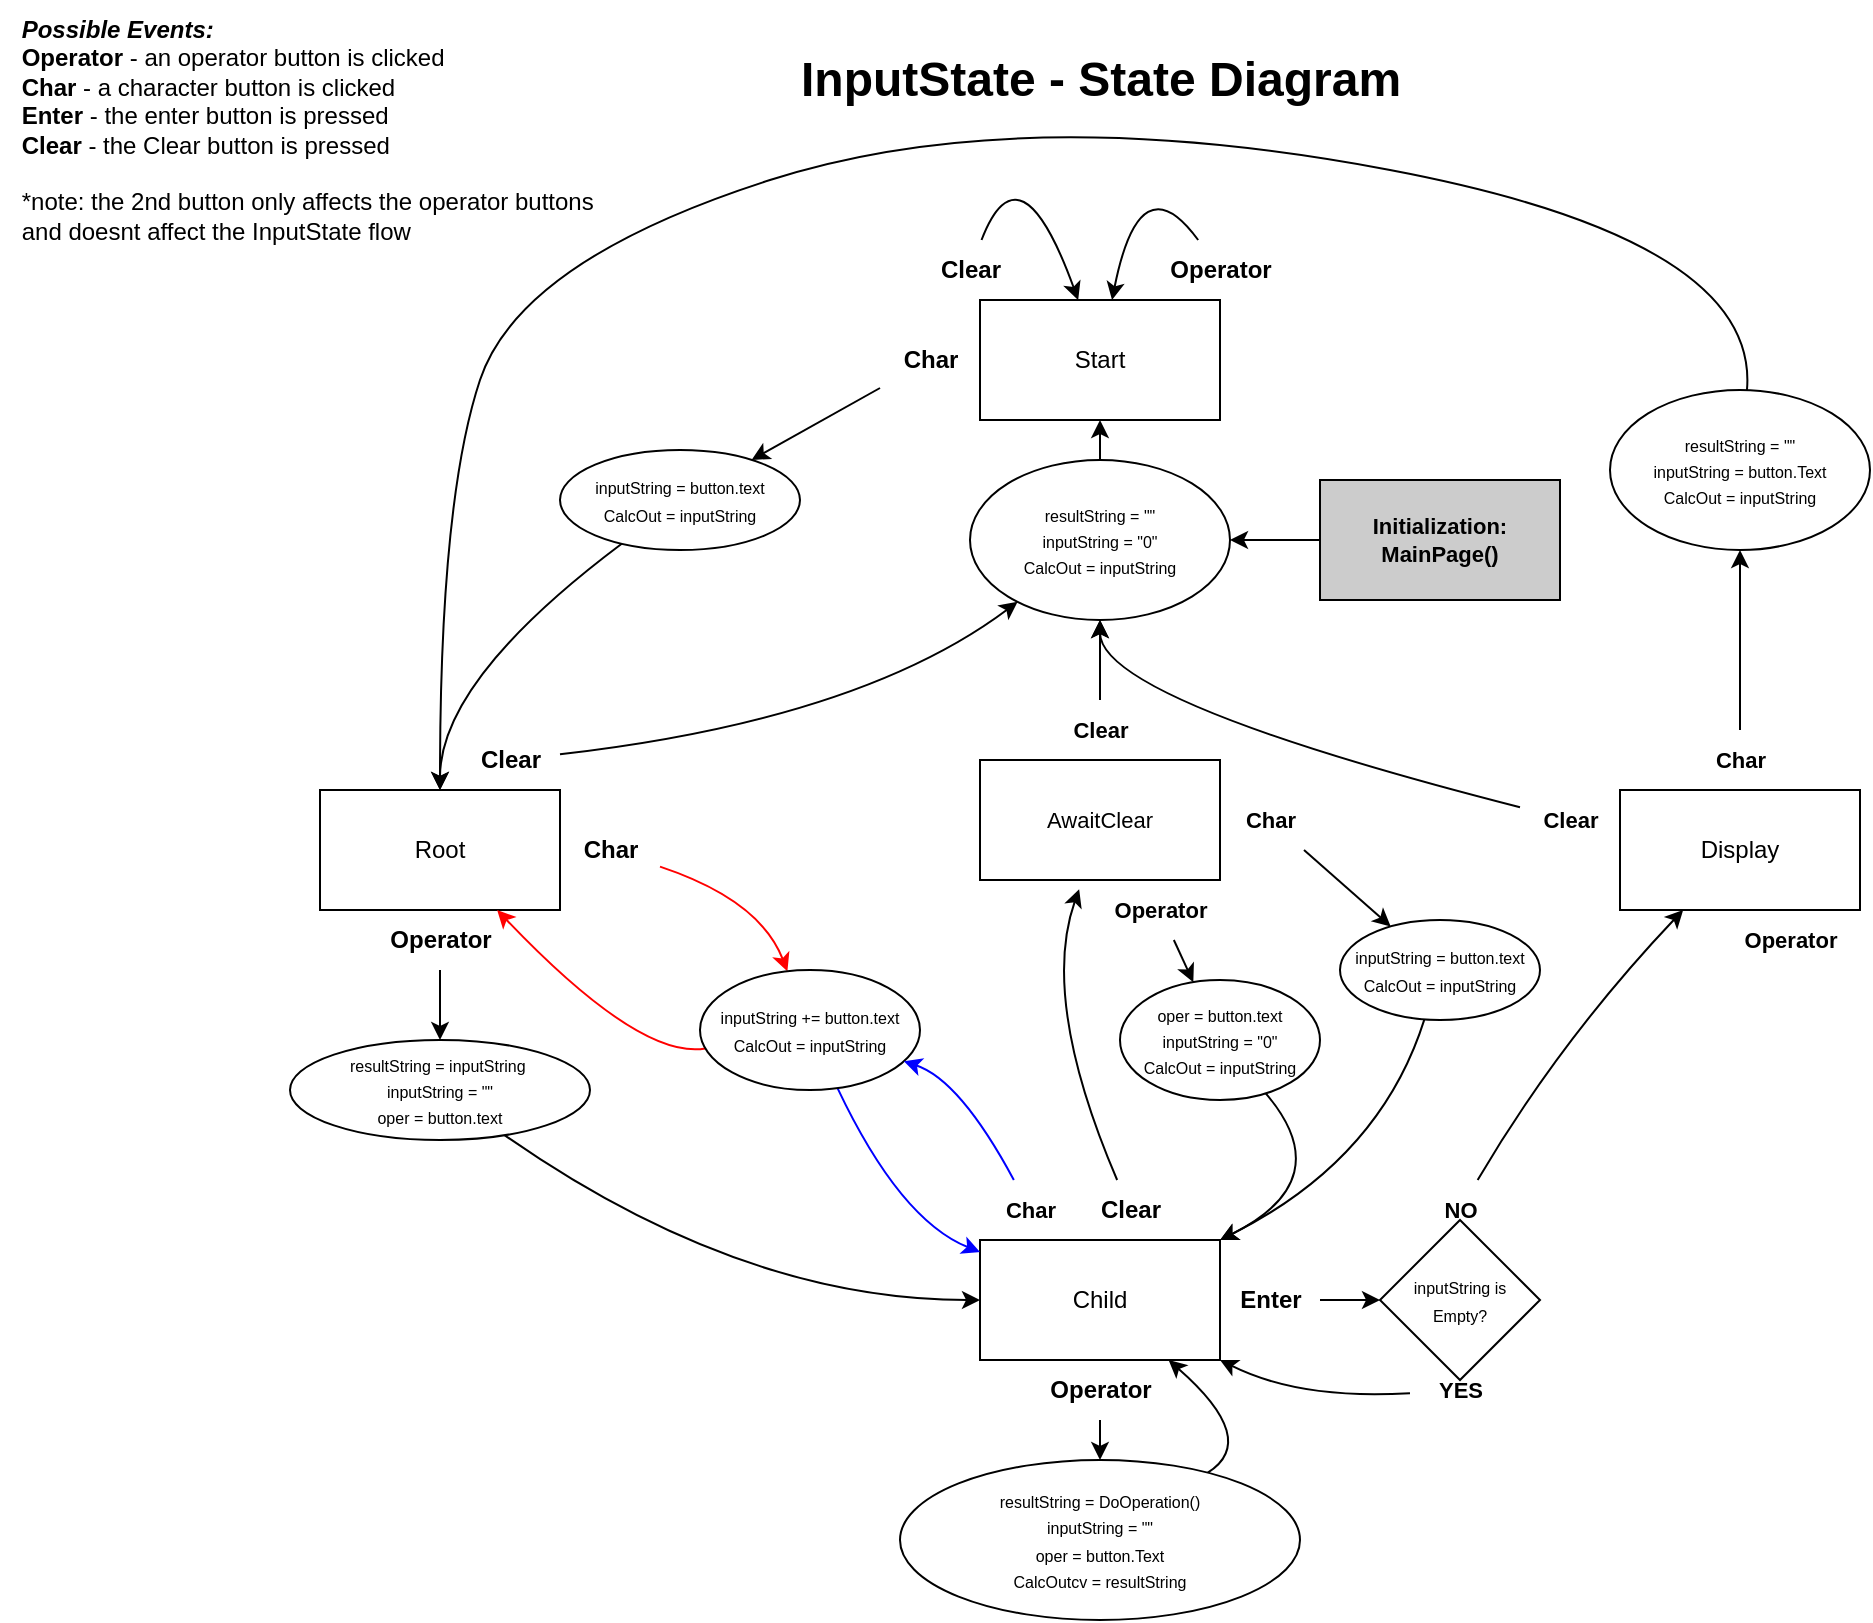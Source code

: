 <mxfile version="21.6.5" type="device">
  <diagram name="Page-1" id="6VE5nw5R70v68YGsZUbK">
    <mxGraphModel dx="989" dy="577" grid="1" gridSize="10" guides="1" tooltips="1" connect="1" arrows="1" fold="1" page="1" pageScale="1" pageWidth="1100" pageHeight="850" math="0" shadow="0">
      <root>
        <mxCell id="0" />
        <mxCell id="1" parent="0" />
        <mxCell id="2A6YWmVWUMF_fDWBWoBg-1" value="Start" style="whiteSpace=wrap;html=1;" vertex="1" parent="1">
          <mxGeometry x="490" y="150" width="120" height="60" as="geometry" />
        </mxCell>
        <mxCell id="2A6YWmVWUMF_fDWBWoBg-2" value="Root" style="whiteSpace=wrap;html=1;" vertex="1" parent="1">
          <mxGeometry x="160" y="395" width="120" height="60" as="geometry" />
        </mxCell>
        <mxCell id="2A6YWmVWUMF_fDWBWoBg-3" value="Child" style="whiteSpace=wrap;html=1;" vertex="1" parent="1">
          <mxGeometry x="490" y="620" width="120" height="60" as="geometry" />
        </mxCell>
        <mxCell id="2A6YWmVWUMF_fDWBWoBg-4" value="Display" style="whiteSpace=wrap;html=1;" vertex="1" parent="1">
          <mxGeometry x="810" y="395" width="120" height="60" as="geometry" />
        </mxCell>
        <mxCell id="2A6YWmVWUMF_fDWBWoBg-6" value="&lt;b&gt;&lt;font style=&quot;font-size: 24px;&quot;&gt;InputState - State Diagram&lt;/font&gt;&lt;/b&gt;" style="text;html=1;align=center;verticalAlign=middle;resizable=0;points=[];autosize=1;strokeColor=none;fillColor=none;" vertex="1" parent="1">
          <mxGeometry x="390" y="20" width="320" height="40" as="geometry" />
        </mxCell>
        <mxCell id="2A6YWmVWUMF_fDWBWoBg-29" style="edgeStyle=none;shape=connector;curved=1;rounded=0;orthogonalLoop=1;jettySize=auto;html=1;labelBackgroundColor=default;strokeColor=default;fontFamily=Helvetica;fontSize=11;fontColor=default;endArrow=classic;" edge="1" parent="1" source="2A6YWmVWUMF_fDWBWoBg-7" target="2A6YWmVWUMF_fDWBWoBg-1">
          <mxGeometry relative="1" as="geometry">
            <Array as="points">
              <mxPoint x="570" y="80" />
            </Array>
          </mxGeometry>
        </mxCell>
        <mxCell id="2A6YWmVWUMF_fDWBWoBg-7" value="&lt;b&gt;Operator&lt;/b&gt;" style="text;html=1;align=center;verticalAlign=middle;resizable=0;points=[];autosize=1;strokeColor=none;fillColor=none;" vertex="1" parent="1">
          <mxGeometry x="575" y="120" width="70" height="30" as="geometry" />
        </mxCell>
        <mxCell id="2A6YWmVWUMF_fDWBWoBg-83" style="edgeStyle=none;shape=connector;curved=1;rounded=0;orthogonalLoop=1;jettySize=auto;html=1;labelBackgroundColor=default;strokeColor=default;fontFamily=Helvetica;fontSize=11;fontColor=default;endArrow=classic;" edge="1" parent="1" source="2A6YWmVWUMF_fDWBWoBg-8" target="2A6YWmVWUMF_fDWBWoBg-44">
          <mxGeometry relative="1" as="geometry" />
        </mxCell>
        <mxCell id="2A6YWmVWUMF_fDWBWoBg-8" value="&lt;b&gt;Char&lt;/b&gt;" style="text;html=1;align=center;verticalAlign=middle;resizable=0;points=[];autosize=1;strokeColor=none;fillColor=none;" vertex="1" parent="1">
          <mxGeometry x="440" y="165" width="50" height="30" as="geometry" />
        </mxCell>
        <mxCell id="2A6YWmVWUMF_fDWBWoBg-28" style="edgeStyle=none;shape=connector;curved=1;rounded=0;orthogonalLoop=1;jettySize=auto;html=1;labelBackgroundColor=default;strokeColor=default;fontFamily=Helvetica;fontSize=11;fontColor=default;endArrow=classic;" edge="1" parent="1" source="2A6YWmVWUMF_fDWBWoBg-9" target="2A6YWmVWUMF_fDWBWoBg-1">
          <mxGeometry relative="1" as="geometry">
            <Array as="points">
              <mxPoint x="510" y="70" />
            </Array>
          </mxGeometry>
        </mxCell>
        <mxCell id="2A6YWmVWUMF_fDWBWoBg-9" value="&lt;b&gt;Clear&lt;/b&gt;" style="text;html=1;align=center;verticalAlign=middle;resizable=0;points=[];autosize=1;strokeColor=none;fillColor=none;" vertex="1" parent="1">
          <mxGeometry x="460" y="120" width="50" height="30" as="geometry" />
        </mxCell>
        <mxCell id="2A6YWmVWUMF_fDWBWoBg-10" value="&lt;div style=&quot;text-align: left;&quot;&gt;&lt;b style=&quot;background-color: initial;&quot;&gt;&lt;i&gt;Possible Events:&lt;/i&gt;&lt;/b&gt;&lt;/div&gt;&lt;div style=&quot;text-align: left;&quot;&gt;&lt;span style=&quot;background-color: initial;&quot;&gt;&lt;b&gt;Operator &lt;/b&gt;- an operator button is clicked&lt;/span&gt;&lt;/div&gt;&lt;div style=&quot;text-align: left;&quot;&gt;&lt;span style=&quot;background-color: initial;&quot;&gt;&lt;b&gt;Char&lt;/b&gt; - a character button is clicked&lt;/span&gt;&lt;/div&gt;&lt;div style=&quot;text-align: left;&quot;&gt;&lt;span style=&quot;background-color: initial;&quot;&gt;&lt;b&gt;Enter&lt;/b&gt; - the enter button is pressed&lt;/span&gt;&lt;/div&gt;&lt;div style=&quot;text-align: left;&quot;&gt;&lt;span style=&quot;background-color: initial;&quot;&gt;&lt;b&gt;Clear &lt;/b&gt;- the Clear button is pressed&lt;/span&gt;&lt;/div&gt;&lt;div style=&quot;text-align: left;&quot;&gt;&lt;br&gt;&lt;/div&gt;&lt;div style=&quot;text-align: left;&quot;&gt;&lt;span style=&quot;background-color: initial;&quot;&gt;*note: the 2nd button only affects the operator buttons&amp;nbsp;&lt;/span&gt;&lt;/div&gt;&lt;div style=&quot;text-align: left;&quot;&gt;&lt;span style=&quot;background-color: initial;&quot;&gt;and doesnt affect the InputState flow&lt;/span&gt;&lt;/div&gt;" style="text;html=1;align=center;verticalAlign=middle;resizable=0;points=[];autosize=1;strokeColor=none;fillColor=none;" vertex="1" parent="1">
          <mxGeometry width="310" height="130" as="geometry" />
        </mxCell>
        <mxCell id="2A6YWmVWUMF_fDWBWoBg-59" style="edgeStyle=none;shape=connector;curved=1;rounded=0;orthogonalLoop=1;jettySize=auto;html=1;entryX=0.5;entryY=0;entryDx=0;entryDy=0;labelBackgroundColor=default;strokeColor=default;fontFamily=Helvetica;fontSize=11;fontColor=default;endArrow=classic;" edge="1" parent="1" source="2A6YWmVWUMF_fDWBWoBg-12" target="2A6YWmVWUMF_fDWBWoBg-58">
          <mxGeometry relative="1" as="geometry" />
        </mxCell>
        <mxCell id="2A6YWmVWUMF_fDWBWoBg-12" value="&lt;b&gt;Operator&lt;/b&gt;" style="text;html=1;align=center;verticalAlign=middle;resizable=0;points=[];autosize=1;strokeColor=none;fillColor=none;" vertex="1" parent="1">
          <mxGeometry x="185" y="455" width="70" height="30" as="geometry" />
        </mxCell>
        <mxCell id="2A6YWmVWUMF_fDWBWoBg-53" style="edgeStyle=none;shape=connector;curved=1;rounded=0;orthogonalLoop=1;jettySize=auto;html=1;labelBackgroundColor=default;strokeColor=default;fontFamily=Helvetica;fontSize=11;fontColor=default;endArrow=classic;" edge="1" parent="1" source="2A6YWmVWUMF_fDWBWoBg-13" target="2A6YWmVWUMF_fDWBWoBg-47">
          <mxGeometry relative="1" as="geometry">
            <Array as="points">
              <mxPoint x="430" y="360" />
            </Array>
          </mxGeometry>
        </mxCell>
        <mxCell id="2A6YWmVWUMF_fDWBWoBg-13" value="&lt;b&gt;Clear&lt;/b&gt;" style="text;html=1;align=center;verticalAlign=middle;resizable=0;points=[];autosize=1;strokeColor=none;fillColor=none;" vertex="1" parent="1">
          <mxGeometry x="230" y="365" width="50" height="30" as="geometry" />
        </mxCell>
        <mxCell id="2A6YWmVWUMF_fDWBWoBg-80" style="edgeStyle=none;shape=connector;curved=1;rounded=0;orthogonalLoop=1;jettySize=auto;html=1;labelBackgroundColor=default;strokeColor=#FF0000;fontFamily=Helvetica;fontSize=11;fontColor=default;endArrow=classic;" edge="1" parent="1" source="2A6YWmVWUMF_fDWBWoBg-14" target="2A6YWmVWUMF_fDWBWoBg-63">
          <mxGeometry relative="1" as="geometry">
            <Array as="points">
              <mxPoint x="380" y="450" />
            </Array>
          </mxGeometry>
        </mxCell>
        <mxCell id="2A6YWmVWUMF_fDWBWoBg-14" value="&lt;b&gt;Char&lt;/b&gt;" style="text;html=1;align=center;verticalAlign=middle;resizable=0;points=[];autosize=1;strokeColor=none;fillColor=none;" vertex="1" parent="1">
          <mxGeometry x="280" y="410" width="50" height="30" as="geometry" />
        </mxCell>
        <mxCell id="2A6YWmVWUMF_fDWBWoBg-65" style="edgeStyle=none;shape=connector;curved=1;rounded=0;orthogonalLoop=1;jettySize=auto;html=1;labelBackgroundColor=default;strokeColor=default;fontFamily=Helvetica;fontSize=11;fontColor=default;endArrow=classic;" edge="1" parent="1" source="2A6YWmVWUMF_fDWBWoBg-15" target="2A6YWmVWUMF_fDWBWoBg-62">
          <mxGeometry relative="1" as="geometry">
            <Array as="points" />
          </mxGeometry>
        </mxCell>
        <mxCell id="2A6YWmVWUMF_fDWBWoBg-15" value="&lt;b&gt;Operator&lt;/b&gt;" style="text;html=1;align=center;verticalAlign=middle;resizable=0;points=[];autosize=1;strokeColor=none;fillColor=none;" vertex="1" parent="1">
          <mxGeometry x="515" y="680" width="70" height="30" as="geometry" />
        </mxCell>
        <mxCell id="2A6YWmVWUMF_fDWBWoBg-73" style="edgeStyle=none;shape=connector;curved=1;rounded=0;orthogonalLoop=1;jettySize=auto;html=1;labelBackgroundColor=default;strokeColor=default;fontFamily=Helvetica;fontSize=11;fontColor=default;endArrow=classic;" edge="1" parent="1" source="2A6YWmVWUMF_fDWBWoBg-16">
          <mxGeometry relative="1" as="geometry">
            <mxPoint x="539.565" y="444.565" as="targetPoint" />
            <Array as="points">
              <mxPoint x="520" y="500" />
            </Array>
          </mxGeometry>
        </mxCell>
        <mxCell id="2A6YWmVWUMF_fDWBWoBg-16" value="&lt;b&gt;Clear&lt;/b&gt;" style="text;html=1;align=center;verticalAlign=middle;resizable=0;points=[];autosize=1;strokeColor=none;fillColor=none;" vertex="1" parent="1">
          <mxGeometry x="540" y="590" width="50" height="30" as="geometry" />
        </mxCell>
        <mxCell id="2A6YWmVWUMF_fDWBWoBg-98" style="edgeStyle=none;shape=connector;curved=1;rounded=0;orthogonalLoop=1;jettySize=auto;html=1;labelBackgroundColor=default;strokeColor=default;fontFamily=Helvetica;fontSize=11;fontColor=default;endArrow=classic;" edge="1" parent="1" source="2A6YWmVWUMF_fDWBWoBg-37" target="2A6YWmVWUMF_fDWBWoBg-93">
          <mxGeometry relative="1" as="geometry" />
        </mxCell>
        <mxCell id="2A6YWmVWUMF_fDWBWoBg-37" value="&lt;b&gt;Enter&lt;/b&gt;" style="text;html=1;align=center;verticalAlign=middle;resizable=0;points=[];autosize=1;strokeColor=none;fillColor=none;" vertex="1" parent="1">
          <mxGeometry x="610" y="635" width="50" height="30" as="geometry" />
        </mxCell>
        <mxCell id="2A6YWmVWUMF_fDWBWoBg-84" style="edgeStyle=none;shape=connector;curved=1;rounded=0;orthogonalLoop=1;jettySize=auto;html=1;labelBackgroundColor=default;strokeColor=default;fontFamily=Helvetica;fontSize=11;fontColor=default;endArrow=classic;" edge="1" parent="1" source="2A6YWmVWUMF_fDWBWoBg-44" target="2A6YWmVWUMF_fDWBWoBg-2">
          <mxGeometry relative="1" as="geometry">
            <Array as="points">
              <mxPoint x="220" y="340" />
            </Array>
          </mxGeometry>
        </mxCell>
        <mxCell id="2A6YWmVWUMF_fDWBWoBg-44" value="&lt;span style=&quot;font-size: 8px;&quot;&gt;inputString = button.text&lt;br&gt;CalcOut = inputString&lt;br&gt;&lt;/span&gt;" style="ellipse;whiteSpace=wrap;html=1;fontFamily=Helvetica;fontSize=11;fontColor=default;" vertex="1" parent="1">
          <mxGeometry x="280" y="225" width="120" height="50" as="geometry" />
        </mxCell>
        <mxCell id="2A6YWmVWUMF_fDWBWoBg-54" style="edgeStyle=none;shape=connector;curved=1;rounded=0;orthogonalLoop=1;jettySize=auto;html=1;labelBackgroundColor=default;strokeColor=default;fontFamily=Helvetica;fontSize=11;fontColor=default;endArrow=classic;" edge="1" parent="1" source="2A6YWmVWUMF_fDWBWoBg-47" target="2A6YWmVWUMF_fDWBWoBg-1">
          <mxGeometry relative="1" as="geometry" />
        </mxCell>
        <mxCell id="2A6YWmVWUMF_fDWBWoBg-47" value="&lt;font style=&quot;font-size: 8px;&quot;&gt;resultString = &quot;&quot;&lt;br&gt;inputString = &quot;0&quot;&lt;br&gt;CalcOut = inputString&lt;br&gt;&lt;/font&gt;" style="ellipse;whiteSpace=wrap;html=1;fontFamily=Helvetica;fontSize=11;fontColor=default;" vertex="1" parent="1">
          <mxGeometry x="485" y="230" width="130" height="80" as="geometry" />
        </mxCell>
        <mxCell id="2A6YWmVWUMF_fDWBWoBg-105" style="edgeStyle=none;shape=connector;curved=1;rounded=0;orthogonalLoop=1;jettySize=auto;html=1;labelBackgroundColor=default;strokeColor=default;fontFamily=Helvetica;fontSize=11;fontColor=default;endArrow=classic;" edge="1" parent="1" source="2A6YWmVWUMF_fDWBWoBg-55" target="2A6YWmVWUMF_fDWBWoBg-47">
          <mxGeometry relative="1" as="geometry" />
        </mxCell>
        <mxCell id="2A6YWmVWUMF_fDWBWoBg-55" value="&lt;b style=&quot;border-color: var(--border-color);&quot;&gt;Initialization: MainPage()&lt;/b&gt;" style="whiteSpace=wrap;html=1;strokeColor=default;fontFamily=Helvetica;fontSize=11;fontColor=default;fillColor=#CCCCCC;" vertex="1" parent="1">
          <mxGeometry x="660" y="240" width="120" height="60" as="geometry" />
        </mxCell>
        <mxCell id="2A6YWmVWUMF_fDWBWoBg-60" style="edgeStyle=none;shape=connector;curved=1;rounded=0;orthogonalLoop=1;jettySize=auto;html=1;labelBackgroundColor=default;strokeColor=default;fontFamily=Helvetica;fontSize=11;fontColor=default;endArrow=classic;" edge="1" parent="1" source="2A6YWmVWUMF_fDWBWoBg-58" target="2A6YWmVWUMF_fDWBWoBg-3">
          <mxGeometry relative="1" as="geometry">
            <Array as="points">
              <mxPoint x="370" y="650" />
            </Array>
          </mxGeometry>
        </mxCell>
        <mxCell id="2A6YWmVWUMF_fDWBWoBg-58" value="&lt;font style=&quot;font-size: 8px;&quot;&gt;resultString = inputString&amp;nbsp;&lt;br&gt;inputString = &quot;&quot;&lt;br&gt;oper = button.text&lt;br&gt;&lt;/font&gt;" style="ellipse;whiteSpace=wrap;html=1;fontFamily=Helvetica;fontSize=11;fontColor=default;" vertex="1" parent="1">
          <mxGeometry x="145" y="520" width="150" height="50" as="geometry" />
        </mxCell>
        <mxCell id="2A6YWmVWUMF_fDWBWoBg-66" style="edgeStyle=none;shape=connector;curved=1;rounded=0;orthogonalLoop=1;jettySize=auto;html=1;labelBackgroundColor=default;strokeColor=default;fontFamily=Helvetica;fontSize=11;fontColor=default;endArrow=classic;" edge="1" parent="1" source="2A6YWmVWUMF_fDWBWoBg-62" target="2A6YWmVWUMF_fDWBWoBg-3">
          <mxGeometry relative="1" as="geometry">
            <Array as="points">
              <mxPoint x="630" y="720" />
            </Array>
          </mxGeometry>
        </mxCell>
        <mxCell id="2A6YWmVWUMF_fDWBWoBg-62" value="&lt;span style=&quot;font-size: 8px;&quot;&gt;resultString = DoOperation()&lt;br&gt;inputString = &quot;&quot;&lt;br&gt;oper = button.Text&lt;br&gt;CalcOutcv = resultString&lt;br&gt;&lt;/span&gt;" style="ellipse;whiteSpace=wrap;html=1;fontFamily=Helvetica;fontSize=11;fontColor=default;" vertex="1" parent="1">
          <mxGeometry x="450" y="730" width="200" height="80" as="geometry" />
        </mxCell>
        <mxCell id="2A6YWmVWUMF_fDWBWoBg-79" style="edgeStyle=none;shape=connector;curved=1;rounded=0;orthogonalLoop=1;jettySize=auto;html=1;labelBackgroundColor=default;strokeColor=#0000FF;fontFamily=Helvetica;fontSize=11;fontColor=default;endArrow=classic;" edge="1" parent="1" source="2A6YWmVWUMF_fDWBWoBg-63" target="2A6YWmVWUMF_fDWBWoBg-3">
          <mxGeometry relative="1" as="geometry">
            <Array as="points">
              <mxPoint x="450" y="610" />
            </Array>
          </mxGeometry>
        </mxCell>
        <mxCell id="2A6YWmVWUMF_fDWBWoBg-81" style="edgeStyle=none;shape=connector;curved=1;rounded=0;orthogonalLoop=1;jettySize=auto;html=1;labelBackgroundColor=default;strokeColor=#FF0000;fontFamily=Helvetica;fontSize=11;fontColor=default;endArrow=classic;" edge="1" parent="1" source="2A6YWmVWUMF_fDWBWoBg-63" target="2A6YWmVWUMF_fDWBWoBg-2">
          <mxGeometry relative="1" as="geometry">
            <Array as="points">
              <mxPoint x="320" y="530" />
            </Array>
          </mxGeometry>
        </mxCell>
        <mxCell id="2A6YWmVWUMF_fDWBWoBg-63" value="&lt;span style=&quot;font-size: 8px;&quot;&gt;inputString += button.text&lt;br&gt;CalcOut = inputString&lt;br&gt;&lt;/span&gt;" style="ellipse;whiteSpace=wrap;html=1;fontFamily=Helvetica;fontSize=11;fontColor=default;" vertex="1" parent="1">
          <mxGeometry x="350" y="485" width="110" height="60" as="geometry" />
        </mxCell>
        <mxCell id="2A6YWmVWUMF_fDWBWoBg-68" style="edgeStyle=none;shape=connector;curved=1;rounded=0;orthogonalLoop=1;jettySize=auto;html=1;labelBackgroundColor=default;strokeColor=default;fontFamily=Helvetica;fontSize=11;fontColor=default;endArrow=classic;" edge="1" parent="1" source="2A6YWmVWUMF_fDWBWoBg-67" target="2A6YWmVWUMF_fDWBWoBg-3">
          <mxGeometry relative="1" as="geometry" />
        </mxCell>
        <mxCell id="2A6YWmVWUMF_fDWBWoBg-78" style="edgeStyle=none;shape=connector;curved=1;rounded=0;orthogonalLoop=1;jettySize=auto;html=1;labelBackgroundColor=default;strokeColor=#0000FF;fontFamily=Helvetica;fontSize=11;fontColor=default;endArrow=classic;" edge="1" parent="1" source="2A6YWmVWUMF_fDWBWoBg-67" target="2A6YWmVWUMF_fDWBWoBg-63">
          <mxGeometry relative="1" as="geometry">
            <Array as="points">
              <mxPoint x="480" y="540" />
            </Array>
          </mxGeometry>
        </mxCell>
        <mxCell id="2A6YWmVWUMF_fDWBWoBg-67" value="&lt;b&gt;Char&lt;/b&gt;" style="text;html=1;align=center;verticalAlign=middle;resizable=0;points=[];autosize=1;strokeColor=none;fillColor=none;fontSize=11;fontFamily=Helvetica;fontColor=default;" vertex="1" parent="1">
          <mxGeometry x="490" y="590" width="50" height="30" as="geometry" />
        </mxCell>
        <mxCell id="2A6YWmVWUMF_fDWBWoBg-75" style="edgeStyle=none;shape=connector;curved=1;rounded=0;orthogonalLoop=1;jettySize=auto;html=1;labelBackgroundColor=default;strokeColor=default;fontFamily=Helvetica;fontSize=11;fontColor=default;endArrow=classic;" edge="1" parent="1" source="2A6YWmVWUMF_fDWBWoBg-74" target="2A6YWmVWUMF_fDWBWoBg-47">
          <mxGeometry relative="1" as="geometry" />
        </mxCell>
        <mxCell id="2A6YWmVWUMF_fDWBWoBg-74" value="&lt;b&gt;Clear&lt;br&gt;&lt;/b&gt;" style="text;html=1;align=center;verticalAlign=middle;resizable=0;points=[];autosize=1;strokeColor=none;fillColor=none;fontSize=11;fontFamily=Helvetica;fontColor=default;" vertex="1" parent="1">
          <mxGeometry x="525" y="350" width="50" height="30" as="geometry" />
        </mxCell>
        <mxCell id="2A6YWmVWUMF_fDWBWoBg-113" style="edgeStyle=none;shape=connector;curved=1;rounded=0;orthogonalLoop=1;jettySize=auto;html=1;labelBackgroundColor=default;strokeColor=default;fontFamily=Helvetica;fontSize=11;fontColor=default;endArrow=classic;" edge="1" parent="1" source="2A6YWmVWUMF_fDWBWoBg-82" target="2A6YWmVWUMF_fDWBWoBg-3">
          <mxGeometry relative="1" as="geometry">
            <Array as="points">
              <mxPoint x="670" y="590" />
            </Array>
          </mxGeometry>
        </mxCell>
        <mxCell id="2A6YWmVWUMF_fDWBWoBg-82" value="&lt;span style=&quot;font-size: 8px;&quot;&gt;oper = button.text&lt;br&gt;inputString = &quot;0&quot;&lt;br&gt;CalcOut = inputString&lt;br&gt;&lt;/span&gt;" style="ellipse;whiteSpace=wrap;html=1;fontFamily=Helvetica;fontSize=11;fontColor=default;" vertex="1" parent="1">
          <mxGeometry x="560" y="490" width="100" height="60" as="geometry" />
        </mxCell>
        <mxCell id="2A6YWmVWUMF_fDWBWoBg-85" value="AwaitClear" style="whiteSpace=wrap;html=1;strokeColor=default;fontFamily=Helvetica;fontSize=11;fontColor=default;fillColor=default;" vertex="1" parent="1">
          <mxGeometry x="490" y="380" width="120" height="60" as="geometry" />
        </mxCell>
        <mxCell id="2A6YWmVWUMF_fDWBWoBg-89" style="edgeStyle=none;shape=connector;curved=1;rounded=0;orthogonalLoop=1;jettySize=auto;html=1;labelBackgroundColor=default;strokeColor=default;fontFamily=Helvetica;fontSize=11;fontColor=default;endArrow=classic;" edge="1" parent="1" source="2A6YWmVWUMF_fDWBWoBg-86" target="2A6YWmVWUMF_fDWBWoBg-82">
          <mxGeometry relative="1" as="geometry" />
        </mxCell>
        <mxCell id="2A6YWmVWUMF_fDWBWoBg-86" value="&lt;b&gt;Operator&lt;/b&gt;" style="text;html=1;align=center;verticalAlign=middle;resizable=0;points=[];autosize=1;strokeColor=none;fillColor=none;fontSize=11;fontFamily=Helvetica;fontColor=default;" vertex="1" parent="1">
          <mxGeometry x="545" y="440" width="70" height="30" as="geometry" />
        </mxCell>
        <mxCell id="2A6YWmVWUMF_fDWBWoBg-114" style="edgeStyle=none;shape=connector;curved=1;rounded=0;orthogonalLoop=1;jettySize=auto;html=1;labelBackgroundColor=default;strokeColor=default;fontFamily=Helvetica;fontSize=11;fontColor=default;endArrow=classic;" edge="1" parent="1" source="2A6YWmVWUMF_fDWBWoBg-87" target="2A6YWmVWUMF_fDWBWoBg-88">
          <mxGeometry relative="1" as="geometry" />
        </mxCell>
        <mxCell id="2A6YWmVWUMF_fDWBWoBg-87" value="&lt;b&gt;Char&lt;/b&gt;" style="text;html=1;align=center;verticalAlign=middle;resizable=0;points=[];autosize=1;strokeColor=none;fillColor=none;fontSize=11;fontFamily=Helvetica;fontColor=default;" vertex="1" parent="1">
          <mxGeometry x="610" y="395" width="50" height="30" as="geometry" />
        </mxCell>
        <mxCell id="2A6YWmVWUMF_fDWBWoBg-92" style="edgeStyle=none;shape=connector;curved=1;rounded=0;orthogonalLoop=1;jettySize=auto;html=1;labelBackgroundColor=default;strokeColor=default;fontFamily=Helvetica;fontSize=11;fontColor=default;endArrow=classic;" edge="1" parent="1" source="2A6YWmVWUMF_fDWBWoBg-88" target="2A6YWmVWUMF_fDWBWoBg-3">
          <mxGeometry relative="1" as="geometry">
            <Array as="points">
              <mxPoint x="690" y="580" />
            </Array>
          </mxGeometry>
        </mxCell>
        <mxCell id="2A6YWmVWUMF_fDWBWoBg-88" value="&lt;span style=&quot;font-size: 8px;&quot;&gt;inputString = button.text&lt;br&gt;CalcOut = inputString&lt;br&gt;&lt;/span&gt;" style="ellipse;whiteSpace=wrap;html=1;fontFamily=Helvetica;fontSize=11;fontColor=default;" vertex="1" parent="1">
          <mxGeometry x="670" y="460" width="100" height="50" as="geometry" />
        </mxCell>
        <mxCell id="2A6YWmVWUMF_fDWBWoBg-93" value="&lt;font style=&quot;font-size: 8px;&quot;&gt;inputString is &lt;br&gt;Empty?&lt;/font&gt;" style="rhombus;whiteSpace=wrap;html=1;strokeColor=default;fontFamily=Helvetica;fontSize=11;fontColor=default;fillColor=default;" vertex="1" parent="1">
          <mxGeometry x="690" y="610" width="80" height="80" as="geometry" />
        </mxCell>
        <mxCell id="2A6YWmVWUMF_fDWBWoBg-99" style="edgeStyle=none;shape=connector;curved=1;rounded=0;orthogonalLoop=1;jettySize=auto;html=1;labelBackgroundColor=default;strokeColor=default;fontFamily=Helvetica;fontSize=11;fontColor=default;endArrow=classic;" edge="1" parent="1" source="2A6YWmVWUMF_fDWBWoBg-94" target="2A6YWmVWUMF_fDWBWoBg-3">
          <mxGeometry relative="1" as="geometry">
            <Array as="points">
              <mxPoint x="650" y="700" />
            </Array>
          </mxGeometry>
        </mxCell>
        <mxCell id="2A6YWmVWUMF_fDWBWoBg-94" value="&lt;b&gt;YES&lt;/b&gt;" style="text;html=1;align=center;verticalAlign=middle;resizable=0;points=[];autosize=1;strokeColor=none;fillColor=none;fontSize=11;fontFamily=Helvetica;fontColor=default;" vertex="1" parent="1">
          <mxGeometry x="705" y="680" width="50" height="30" as="geometry" />
        </mxCell>
        <mxCell id="2A6YWmVWUMF_fDWBWoBg-100" style="edgeStyle=none;shape=connector;curved=1;rounded=0;orthogonalLoop=1;jettySize=auto;html=1;labelBackgroundColor=default;strokeColor=default;fontFamily=Helvetica;fontSize=11;fontColor=default;endArrow=classic;" edge="1" parent="1" source="2A6YWmVWUMF_fDWBWoBg-95" target="2A6YWmVWUMF_fDWBWoBg-4">
          <mxGeometry relative="1" as="geometry">
            <Array as="points">
              <mxPoint x="780" y="520" />
            </Array>
          </mxGeometry>
        </mxCell>
        <mxCell id="2A6YWmVWUMF_fDWBWoBg-95" value="&lt;b&gt;NO&lt;/b&gt;" style="text;html=1;align=center;verticalAlign=middle;resizable=0;points=[];autosize=1;strokeColor=none;fillColor=none;fontSize=11;fontFamily=Helvetica;fontColor=default;" vertex="1" parent="1">
          <mxGeometry x="710" y="590" width="40" height="30" as="geometry" />
        </mxCell>
        <mxCell id="2A6YWmVWUMF_fDWBWoBg-102" value="&lt;b&gt;Operator&lt;/b&gt;" style="text;html=1;align=center;verticalAlign=middle;resizable=0;points=[];autosize=1;strokeColor=none;fillColor=none;fontSize=11;fontFamily=Helvetica;fontColor=default;" vertex="1" parent="1">
          <mxGeometry x="860" y="455" width="70" height="30" as="geometry" />
        </mxCell>
        <mxCell id="2A6YWmVWUMF_fDWBWoBg-106" style="edgeStyle=none;shape=connector;curved=1;rounded=0;orthogonalLoop=1;jettySize=auto;html=1;labelBackgroundColor=default;strokeColor=default;fontFamily=Helvetica;fontSize=11;fontColor=default;endArrow=classic;" edge="1" parent="1" source="2A6YWmVWUMF_fDWBWoBg-104" target="2A6YWmVWUMF_fDWBWoBg-47">
          <mxGeometry relative="1" as="geometry">
            <Array as="points">
              <mxPoint x="550" y="350" />
            </Array>
          </mxGeometry>
        </mxCell>
        <mxCell id="2A6YWmVWUMF_fDWBWoBg-104" value="&lt;b&gt;Clear&lt;/b&gt;" style="text;html=1;align=center;verticalAlign=middle;resizable=0;points=[];autosize=1;strokeColor=none;fillColor=none;fontSize=11;fontFamily=Helvetica;fontColor=default;" vertex="1" parent="1">
          <mxGeometry x="760" y="395" width="50" height="30" as="geometry" />
        </mxCell>
        <mxCell id="2A6YWmVWUMF_fDWBWoBg-111" style="edgeStyle=none;shape=connector;curved=1;rounded=0;orthogonalLoop=1;jettySize=auto;html=1;labelBackgroundColor=default;strokeColor=default;fontFamily=Helvetica;fontSize=11;fontColor=default;endArrow=classic;" edge="1" parent="1" source="2A6YWmVWUMF_fDWBWoBg-107" target="2A6YWmVWUMF_fDWBWoBg-110">
          <mxGeometry relative="1" as="geometry" />
        </mxCell>
        <mxCell id="2A6YWmVWUMF_fDWBWoBg-107" value="&lt;b&gt;Char&lt;/b&gt;" style="text;html=1;align=center;verticalAlign=middle;resizable=0;points=[];autosize=1;strokeColor=none;fillColor=none;fontSize=11;fontFamily=Helvetica;fontColor=default;" vertex="1" parent="1">
          <mxGeometry x="845" y="365" width="50" height="30" as="geometry" />
        </mxCell>
        <mxCell id="2A6YWmVWUMF_fDWBWoBg-112" style="edgeStyle=none;shape=connector;curved=1;rounded=0;orthogonalLoop=1;jettySize=auto;html=1;labelBackgroundColor=default;strokeColor=default;fontFamily=Helvetica;fontSize=11;fontColor=default;endArrow=classic;" edge="1" parent="1" source="2A6YWmVWUMF_fDWBWoBg-110" target="2A6YWmVWUMF_fDWBWoBg-2">
          <mxGeometry relative="1" as="geometry">
            <Array as="points">
              <mxPoint x="880" y="120" />
              <mxPoint x="510" y="50" />
              <mxPoint x="260" y="130" />
              <mxPoint x="220" y="250" />
            </Array>
          </mxGeometry>
        </mxCell>
        <mxCell id="2A6YWmVWUMF_fDWBWoBg-110" value="&lt;span style=&quot;font-size: 8px;&quot;&gt;resultString = &quot;&quot;&lt;br&gt;inputString = button.Text&lt;br&gt;CalcOut = inputString&lt;br&gt;&lt;/span&gt;" style="ellipse;whiteSpace=wrap;html=1;fontFamily=Helvetica;fontSize=11;fontColor=default;" vertex="1" parent="1">
          <mxGeometry x="805" y="195" width="130" height="80" as="geometry" />
        </mxCell>
      </root>
    </mxGraphModel>
  </diagram>
</mxfile>
